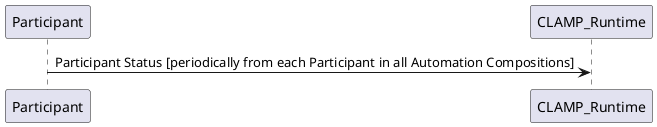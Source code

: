 @startuml
Participant -> CLAMP_Runtime: Participant Status [periodically from each Participant in all Automation Compositions]
@enduml
